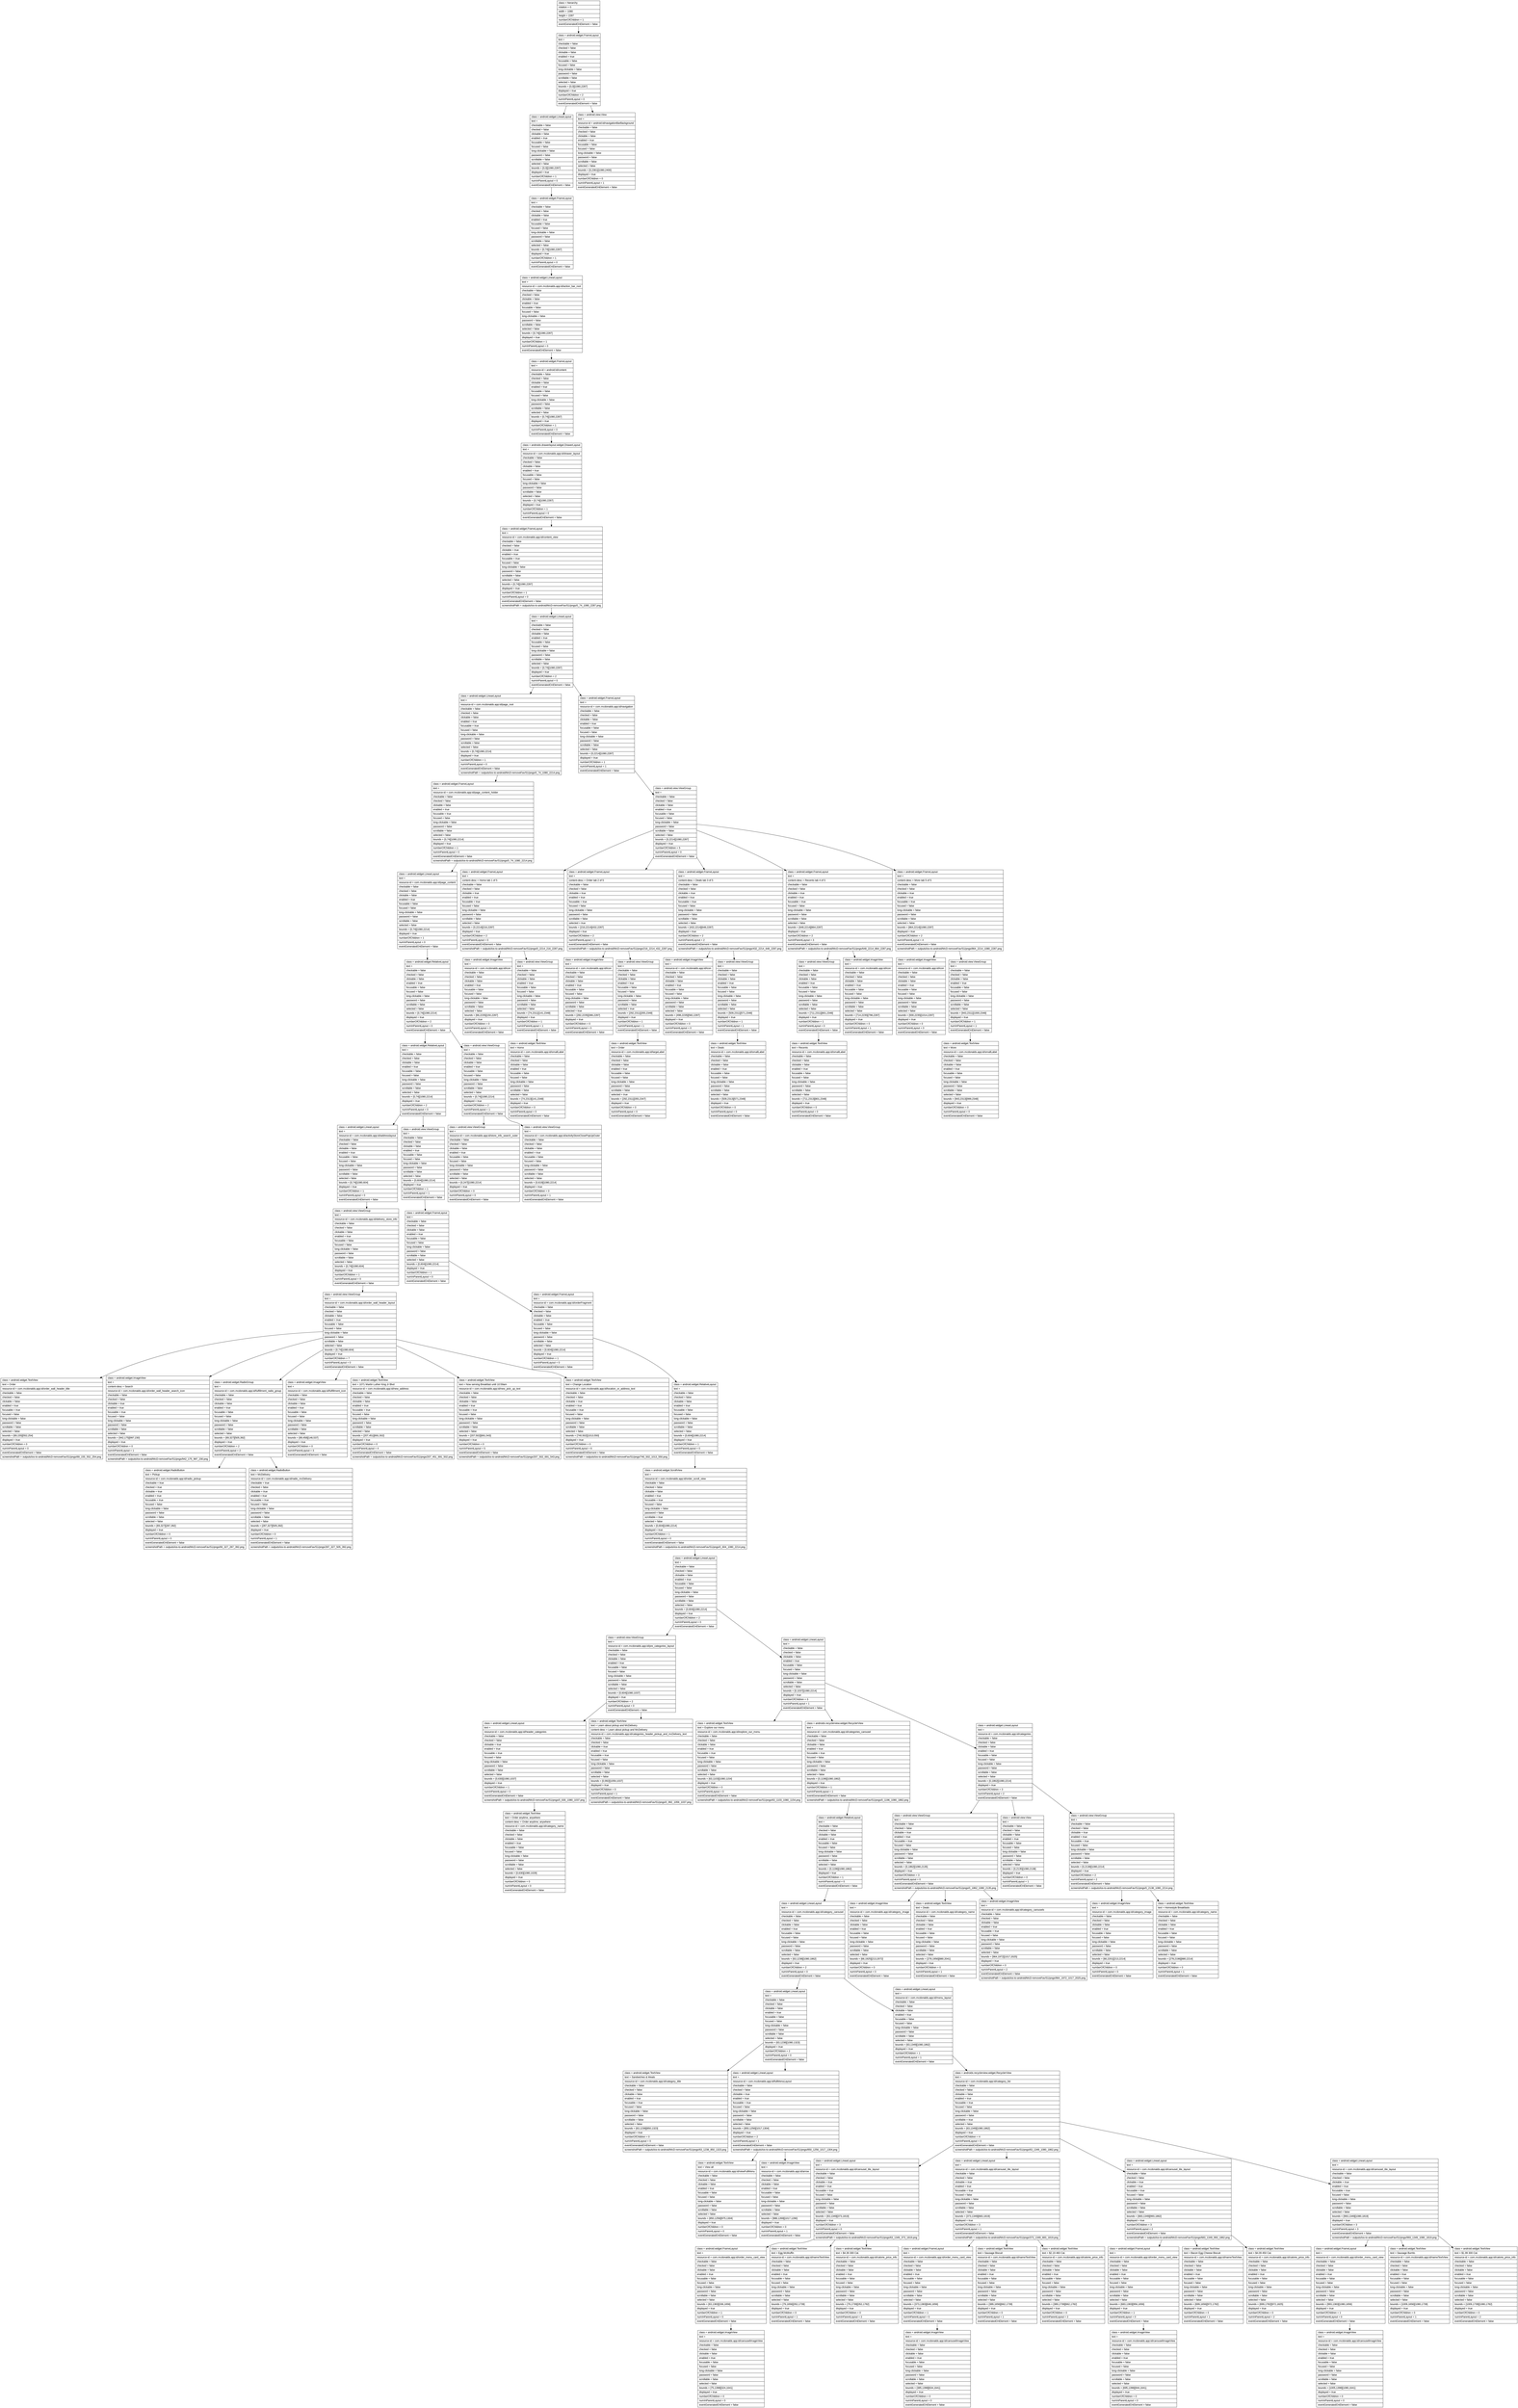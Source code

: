 digraph Layout {

	node [shape=record fontname=Arial];

	0	[label="{class = hierarchy\l|rotation = 0\l|width = 1080\l|height = 2287\l|numberOfChildren = 1\l|eventGeneratedOnElement = false \l}"]
	1	[label="{class = android.widget.FrameLayout\l|text = \l|checkable = false\l|checked = false\l|clickable = false\l|enabled = true\l|focusable = false\l|focused = false\l|long-clickable = false\l|password = false\l|scrollable = false\l|selected = false\l|bounds = [0,0][1080,2287]\l|displayed = true\l|numberOfChildren = 2\l|numInParentLayout = 0\l|eventGeneratedOnElement = false \l}"]
	2	[label="{class = android.widget.LinearLayout\l|text = \l|checkable = false\l|checked = false\l|clickable = false\l|enabled = true\l|focusable = false\l|focused = false\l|long-clickable = false\l|password = false\l|scrollable = false\l|selected = false\l|bounds = [0,0][1080,2287]\l|displayed = true\l|numberOfChildren = 1\l|numInParentLayout = 0\l|eventGeneratedOnElement = false \l}"]
	3	[label="{class = android.view.View\l|text = \l|resource-id = android:id/navigationBarBackground\l|checkable = false\l|checked = false\l|clickable = false\l|enabled = true\l|focusable = false\l|focused = false\l|long-clickable = false\l|password = false\l|scrollable = false\l|selected = false\l|bounds = [0,2361][1080,2400]\l|displayed = true\l|numberOfChildren = 0\l|numInParentLayout = 1\l|eventGeneratedOnElement = false \l}"]
	4	[label="{class = android.widget.FrameLayout\l|text = \l|checkable = false\l|checked = false\l|clickable = false\l|enabled = true\l|focusable = false\l|focused = false\l|long-clickable = false\l|password = false\l|scrollable = false\l|selected = false\l|bounds = [0,74][1080,2287]\l|displayed = true\l|numberOfChildren = 1\l|numInParentLayout = 0\l|eventGeneratedOnElement = false \l}"]
	5	[label="{class = android.widget.LinearLayout\l|text = \l|resource-id = com.mcdonalds.app:id/action_bar_root\l|checkable = false\l|checked = false\l|clickable = false\l|enabled = true\l|focusable = false\l|focused = false\l|long-clickable = false\l|password = false\l|scrollable = false\l|selected = false\l|bounds = [0,74][1080,2287]\l|displayed = true\l|numberOfChildren = 1\l|numInParentLayout = 0\l|eventGeneratedOnElement = false \l}"]
	6	[label="{class = android.widget.FrameLayout\l|text = \l|resource-id = android:id/content\l|checkable = false\l|checked = false\l|clickable = false\l|enabled = true\l|focusable = false\l|focused = false\l|long-clickable = false\l|password = false\l|scrollable = false\l|selected = false\l|bounds = [0,74][1080,2287]\l|displayed = true\l|numberOfChildren = 1\l|numInParentLayout = 0\l|eventGeneratedOnElement = false \l}"]
	7	[label="{class = androidx.drawerlayout.widget.DrawerLayout\l|text = \l|resource-id = com.mcdonalds.app:id/drawer_layout\l|checkable = false\l|checked = false\l|clickable = false\l|enabled = true\l|focusable = false\l|focused = false\l|long-clickable = false\l|password = false\l|scrollable = false\l|selected = false\l|bounds = [0,74][1080,2287]\l|displayed = true\l|numberOfChildren = 1\l|numInParentLayout = 0\l|eventGeneratedOnElement = false \l}"]
	8	[label="{class = android.widget.FrameLayout\l|text = \l|resource-id = com.mcdonalds.app:id/content_view\l|checkable = false\l|checked = false\l|clickable = true\l|enabled = true\l|focusable = true\l|focused = false\l|long-clickable = false\l|password = false\l|scrollable = false\l|selected = false\l|bounds = [0,74][1080,2287]\l|displayed = true\l|numberOfChildren = 1\l|numInParentLayout = 0\l|eventGeneratedOnElement = false \l|screenshotPath = outputs/ios-to-android/McD-removeFav/S1/pngs/0_74_1080_2287.png\l}"]
	9	[label="{class = android.widget.LinearLayout\l|text = \l|checkable = false\l|checked = false\l|clickable = false\l|enabled = true\l|focusable = false\l|focused = false\l|long-clickable = false\l|password = false\l|scrollable = false\l|selected = false\l|bounds = [0,74][1080,2287]\l|displayed = true\l|numberOfChildren = 2\l|numInParentLayout = 0\l|eventGeneratedOnElement = false \l}"]
	10	[label="{class = android.widget.LinearLayout\l|text = \l|resource-id = com.mcdonalds.app:id/page_root\l|checkable = false\l|checked = false\l|clickable = false\l|enabled = true\l|focusable = true\l|focused = false\l|long-clickable = false\l|password = false\l|scrollable = false\l|selected = false\l|bounds = [0,74][1080,2214]\l|displayed = true\l|numberOfChildren = 1\l|numInParentLayout = 0\l|eventGeneratedOnElement = false \l|screenshotPath = outputs/ios-to-android/McD-removeFav/S1/pngs/0_74_1080_2214.png\l}"]
	11	[label="{class = android.widget.FrameLayout\l|text = \l|resource-id = com.mcdonalds.app:id/navigation\l|checkable = false\l|checked = false\l|clickable = false\l|enabled = true\l|focusable = false\l|focused = false\l|long-clickable = false\l|password = false\l|scrollable = false\l|selected = false\l|bounds = [0,2214][1080,2287]\l|displayed = true\l|numberOfChildren = 1\l|numInParentLayout = 1\l|eventGeneratedOnElement = false \l}"]
	12	[label="{class = android.widget.FrameLayout\l|text = \l|resource-id = com.mcdonalds.app:id/page_content_holder\l|checkable = false\l|checked = false\l|clickable = false\l|enabled = true\l|focusable = true\l|focused = false\l|long-clickable = false\l|password = false\l|scrollable = false\l|selected = false\l|bounds = [0,74][1080,2214]\l|displayed = true\l|numberOfChildren = 1\l|numInParentLayout = 0\l|eventGeneratedOnElement = false \l|screenshotPath = outputs/ios-to-android/McD-removeFav/S1/pngs/0_74_1080_2214.png\l}"]
	13	[label="{class = android.view.ViewGroup\l|text = \l|checkable = false\l|checked = false\l|clickable = false\l|enabled = true\l|focusable = false\l|focused = false\l|long-clickable = false\l|password = false\l|scrollable = false\l|selected = false\l|bounds = [0,2214][1080,2287]\l|displayed = true\l|numberOfChildren = 5\l|numInParentLayout = 0\l|eventGeneratedOnElement = false \l}"]
	14	[label="{class = android.widget.LinearLayout\l|text = \l|resource-id = com.mcdonalds.app:id/page_content\l|checkable = false\l|checked = false\l|clickable = false\l|enabled = true\l|focusable = false\l|focused = false\l|long-clickable = false\l|password = false\l|scrollable = false\l|selected = false\l|bounds = [0,74][1080,2214]\l|displayed = true\l|numberOfChildren = 1\l|numInParentLayout = 0\l|eventGeneratedOnElement = false \l}"]
	15	[label="{class = android.widget.FrameLayout\l|text = \l|content-desc = Home tab 1 of 5\l|checkable = false\l|checked = false\l|clickable = true\l|enabled = true\l|focusable = true\l|focused = false\l|long-clickable = false\l|password = false\l|scrollable = false\l|selected = false\l|bounds = [0,2214][216,2287]\l|displayed = true\l|numberOfChildren = 2\l|numInParentLayout = 0\l|eventGeneratedOnElement = false \l|screenshotPath = outputs/ios-to-android/McD-removeFav/S1/pngs/0_2214_216_2287.png\l}"]
	16	[label="{class = android.widget.FrameLayout\l|text = \l|content-desc = Order tab 2 of 5\l|checkable = false\l|checked = false\l|clickable = true\l|enabled = true\l|focusable = true\l|focused = false\l|long-clickable = false\l|password = false\l|scrollable = false\l|selected = true\l|bounds = [216,2214][432,2287]\l|displayed = true\l|numberOfChildren = 2\l|numInParentLayout = 1\l|eventGeneratedOnElement = false \l|screenshotPath = outputs/ios-to-android/McD-removeFav/S1/pngs/216_2214_432_2287.png\l}"]
	17	[label="{class = android.widget.FrameLayout\l|text = \l|content-desc = Deals tab 3 of 5\l|checkable = false\l|checked = false\l|clickable = true\l|enabled = true\l|focusable = true\l|focused = false\l|long-clickable = false\l|password = false\l|scrollable = false\l|selected = false\l|bounds = [432,2214][648,2287]\l|displayed = true\l|numberOfChildren = 2\l|numInParentLayout = 2\l|eventGeneratedOnElement = false \l|screenshotPath = outputs/ios-to-android/McD-removeFav/S1/pngs/432_2214_648_2287.png\l}"]
	18	[label="{class = android.widget.FrameLayout\l|text = \l|content-desc = Recents tab 4 of 5\l|checkable = false\l|checked = false\l|clickable = true\l|enabled = true\l|focusable = true\l|focused = false\l|long-clickable = false\l|password = false\l|scrollable = false\l|selected = false\l|bounds = [648,2214][864,2287]\l|displayed = true\l|numberOfChildren = 2\l|numInParentLayout = 3\l|eventGeneratedOnElement = false \l|screenshotPath = outputs/ios-to-android/McD-removeFav/S1/pngs/648_2214_864_2287.png\l}"]
	19	[label="{class = android.widget.FrameLayout\l|text = \l|content-desc = More tab 5 of 5\l|checkable = false\l|checked = false\l|clickable = true\l|enabled = true\l|focusable = true\l|focused = false\l|long-clickable = false\l|password = false\l|scrollable = false\l|selected = false\l|bounds = [864,2214][1080,2287]\l|displayed = true\l|numberOfChildren = 2\l|numInParentLayout = 4\l|eventGeneratedOnElement = false \l|screenshotPath = outputs/ios-to-android/McD-removeFav/S1/pngs/864_2214_1080_2287.png\l}"]
	20	[label="{class = android.widget.RelativeLayout\l|text = \l|checkable = false\l|checked = false\l|clickable = false\l|enabled = true\l|focusable = false\l|focused = false\l|long-clickable = false\l|password = false\l|scrollable = false\l|selected = false\l|bounds = [0,74][1080,2214]\l|displayed = true\l|numberOfChildren = 2\l|numInParentLayout = 0\l|eventGeneratedOnElement = false \l}"]
	21	[label="{class = android.widget.ImageView\l|text = \l|resource-id = com.mcdonalds.app:id/icon\l|checkable = false\l|checked = false\l|clickable = false\l|enabled = true\l|focusable = false\l|focused = false\l|long-clickable = false\l|password = false\l|scrollable = false\l|selected = false\l|bounds = [66,2235][150,2287]\l|displayed = true\l|numberOfChildren = 0\l|numInParentLayout = 0\l|eventGeneratedOnElement = false \l}"]
	22	[label="{class = android.view.ViewGroup\l|text = \l|checkable = false\l|checked = false\l|clickable = false\l|enabled = true\l|focusable = false\l|focused = false\l|long-clickable = false\l|password = false\l|scrollable = false\l|selected = false\l|bounds = [74,2311][141,2348]\l|displayed = true\l|numberOfChildren = 1\l|numInParentLayout = 1\l|eventGeneratedOnElement = false \l}"]
	23	[label="{class = android.widget.ImageView\l|text = \l|resource-id = com.mcdonalds.app:id/icon\l|checkable = false\l|checked = false\l|clickable = false\l|enabled = true\l|focusable = false\l|focused = false\l|long-clickable = false\l|password = false\l|scrollable = false\l|selected = true\l|bounds = [282,2235][366,2287]\l|displayed = true\l|numberOfChildren = 0\l|numInParentLayout = 0\l|eventGeneratedOnElement = false \l}"]
	24	[label="{class = android.view.ViewGroup\l|text = \l|checkable = false\l|checked = false\l|clickable = false\l|enabled = true\l|focusable = false\l|focused = false\l|long-clickable = false\l|password = false\l|scrollable = false\l|selected = true\l|bounds = [292,2311][355,2348]\l|displayed = true\l|numberOfChildren = 1\l|numInParentLayout = 1\l|eventGeneratedOnElement = false \l}"]
	25	[label="{class = android.widget.ImageView\l|text = \l|resource-id = com.mcdonalds.app:id/icon\l|checkable = false\l|checked = false\l|clickable = false\l|enabled = true\l|focusable = false\l|focused = false\l|long-clickable = false\l|password = false\l|scrollable = false\l|selected = false\l|bounds = [498,2235][582,2287]\l|displayed = true\l|numberOfChildren = 0\l|numInParentLayout = 0\l|eventGeneratedOnElement = false \l}"]
	26	[label="{class = android.view.ViewGroup\l|text = \l|checkable = false\l|checked = false\l|clickable = false\l|enabled = true\l|focusable = false\l|focused = false\l|long-clickable = false\l|password = false\l|scrollable = false\l|selected = false\l|bounds = [509,2311][571,2348]\l|displayed = true\l|numberOfChildren = 1\l|numInParentLayout = 1\l|eventGeneratedOnElement = false \l}"]
	27	[label="{class = android.view.ViewGroup\l|text = \l|checkable = false\l|checked = false\l|clickable = false\l|enabled = true\l|focusable = false\l|focused = false\l|long-clickable = false\l|password = false\l|scrollable = false\l|selected = false\l|bounds = [711,2311][801,2348]\l|displayed = true\l|numberOfChildren = 1\l|numInParentLayout = 0\l|eventGeneratedOnElement = false \l}"]
	28	[label="{class = android.widget.ImageView\l|text = \l|resource-id = com.mcdonalds.app:id/icon\l|checkable = false\l|checked = false\l|clickable = false\l|enabled = true\l|focusable = false\l|focused = false\l|long-clickable = false\l|password = false\l|scrollable = false\l|selected = false\l|bounds = [714,2235][798,2287]\l|displayed = true\l|numberOfChildren = 0\l|numInParentLayout = 1\l|eventGeneratedOnElement = false \l}"]
	29	[label="{class = android.widget.ImageView\l|text = \l|resource-id = com.mcdonalds.app:id/icon\l|checkable = false\l|checked = false\l|clickable = false\l|enabled = true\l|focusable = false\l|focused = false\l|long-clickable = false\l|password = false\l|scrollable = false\l|selected = false\l|bounds = [930,2235][1014,2287]\l|displayed = true\l|numberOfChildren = 0\l|numInParentLayout = 0\l|eventGeneratedOnElement = false \l}"]
	30	[label="{class = android.view.ViewGroup\l|text = \l|checkable = false\l|checked = false\l|clickable = false\l|enabled = true\l|focusable = false\l|focused = false\l|long-clickable = false\l|password = false\l|scrollable = false\l|selected = false\l|bounds = [943,2311][1000,2348]\l|displayed = true\l|numberOfChildren = 1\l|numInParentLayout = 1\l|eventGeneratedOnElement = false \l}"]
	31	[label="{class = android.widget.RelativeLayout\l|text = \l|checkable = false\l|checked = false\l|clickable = false\l|enabled = true\l|focusable = false\l|focused = false\l|long-clickable = false\l|password = false\l|scrollable = false\l|selected = false\l|bounds = [0,74][1080,2214]\l|displayed = true\l|numberOfChildren = 2\l|numInParentLayout = 0\l|eventGeneratedOnElement = false \l}"]
	32	[label="{class = android.view.ViewGroup\l|text = \l|checkable = false\l|checked = false\l|clickable = false\l|enabled = true\l|focusable = false\l|focused = false\l|long-clickable = false\l|password = false\l|scrollable = false\l|selected = false\l|bounds = [0,74][1080,2214]\l|displayed = true\l|numberOfChildren = 2\l|numInParentLayout = 1\l|eventGeneratedOnElement = false \l}"]
	33	[label="{class = android.widget.TextView\l|text = Home\l|resource-id = com.mcdonalds.app:id/smallLabel\l|checkable = false\l|checked = false\l|clickable = false\l|enabled = true\l|focusable = false\l|focused = false\l|long-clickable = false\l|password = false\l|scrollable = false\l|selected = false\l|bounds = [74,2313][141,2348]\l|displayed = true\l|numberOfChildren = 0\l|numInParentLayout = 0\l|eventGeneratedOnElement = false \l}"]
	34	[label="{class = android.widget.TextView\l|text = Order\l|resource-id = com.mcdonalds.app:id/largeLabel\l|checkable = false\l|checked = false\l|clickable = false\l|enabled = true\l|focusable = false\l|focused = false\l|long-clickable = false\l|password = false\l|scrollable = false\l|selected = true\l|bounds = [292,2311][355,2347]\l|displayed = true\l|numberOfChildren = 0\l|numInParentLayout = 0\l|eventGeneratedOnElement = false \l}"]
	35	[label="{class = android.widget.TextView\l|text = Deals\l|resource-id = com.mcdonalds.app:id/smallLabel\l|checkable = false\l|checked = false\l|clickable = false\l|enabled = true\l|focusable = false\l|focused = false\l|long-clickable = false\l|password = false\l|scrollable = false\l|selected = false\l|bounds = [509,2313][571,2348]\l|displayed = true\l|numberOfChildren = 0\l|numInParentLayout = 0\l|eventGeneratedOnElement = false \l}"]
	36	[label="{class = android.widget.TextView\l|text = Recents\l|resource-id = com.mcdonalds.app:id/smallLabel\l|checkable = false\l|checked = false\l|clickable = false\l|enabled = true\l|focusable = false\l|focused = false\l|long-clickable = false\l|password = false\l|scrollable = false\l|selected = false\l|bounds = [711,2313][801,2348]\l|displayed = true\l|numberOfChildren = 0\l|numInParentLayout = 0\l|eventGeneratedOnElement = false \l}"]
	37	[label="{class = android.widget.TextView\l|text = More\l|resource-id = com.mcdonalds.app:id/smallLabel\l|checkable = false\l|checked = false\l|clickable = false\l|enabled = true\l|focusable = false\l|focused = false\l|long-clickable = false\l|password = false\l|scrollable = false\l|selected = false\l|bounds = [943,2313][999,2348]\l|displayed = true\l|numberOfChildren = 0\l|numInParentLayout = 0\l|eventGeneratedOnElement = false \l}"]
	38	[label="{class = android.widget.LinearLayout\l|text = \l|resource-id = com.mcdonalds.app:id/addresslayout\l|checkable = false\l|checked = false\l|clickable = false\l|enabled = true\l|focusable = false\l|focused = false\l|long-clickable = false\l|password = false\l|scrollable = false\l|selected = false\l|bounds = [0,74][1080,604]\l|displayed = true\l|numberOfChildren = 1\l|numInParentLayout = 0\l|eventGeneratedOnElement = false \l}"]
	39	[label="{class = android.view.ViewGroup\l|text = \l|checkable = false\l|checked = false\l|clickable = false\l|enabled = true\l|focusable = false\l|focused = false\l|long-clickable = false\l|password = false\l|scrollable = false\l|selected = false\l|bounds = [0,604][1080,2214]\l|displayed = true\l|numberOfChildren = 1\l|numInParentLayout = 1\l|eventGeneratedOnElement = false \l}"]
	40	[label="{class = android.view.ViewGroup\l|text = \l|resource-id = com.mcdonalds.app:id/store_info_search_outer\l|checkable = false\l|checked = false\l|clickable = false\l|enabled = true\l|focusable = false\l|focused = false\l|long-clickable = false\l|password = false\l|scrollable = false\l|selected = false\l|bounds = [0,247][1080,2214]\l|displayed = true\l|numberOfChildren = 0\l|numInParentLayout = 0\l|eventGeneratedOnElement = false \l}"]
	41	[label="{class = android.view.ViewGroup\l|text = \l|resource-id = com.mcdonalds.app:id/activityStoreClosePopUpOuter\l|checkable = false\l|checked = false\l|clickable = false\l|enabled = true\l|focusable = false\l|focused = false\l|long-clickable = false\l|password = false\l|scrollable = false\l|selected = false\l|bounds = [0,619][1080,2214]\l|displayed = true\l|numberOfChildren = 0\l|numInParentLayout = 1\l|eventGeneratedOnElement = false \l}"]
	42	[label="{class = android.view.ViewGroup\l|text = \l|resource-id = com.mcdonalds.app:id/delivery_store_info\l|checkable = false\l|checked = false\l|clickable = false\l|enabled = true\l|focusable = false\l|focused = false\l|long-clickable = false\l|password = false\l|scrollable = false\l|selected = false\l|bounds = [0,74][1080,604]\l|displayed = true\l|numberOfChildren = 1\l|numInParentLayout = 0\l|eventGeneratedOnElement = false \l}"]
	43	[label="{class = android.widget.FrameLayout\l|text = \l|checkable = false\l|checked = false\l|clickable = false\l|enabled = true\l|focusable = false\l|focused = false\l|long-clickable = false\l|password = false\l|scrollable = false\l|selected = false\l|bounds = [0,604][1080,2214]\l|displayed = true\l|numberOfChildren = 1\l|numInParentLayout = 0\l|eventGeneratedOnElement = false \l}"]
	44	[label="{class = android.view.ViewGroup\l|text = \l|resource-id = com.mcdonalds.app:id/order_wall_header_layout\l|checkable = false\l|checked = false\l|clickable = false\l|enabled = true\l|focusable = false\l|focused = false\l|long-clickable = false\l|password = false\l|scrollable = false\l|selected = false\l|bounds = [0,74][1080,604]\l|displayed = true\l|numberOfChildren = 7\l|numInParentLayout = 0\l|eventGeneratedOnElement = false \l}"]
	45	[label="{class = android.widget.FrameLayout\l|text = \l|resource-id = com.mcdonalds.app:id/orderFragment\l|checkable = false\l|checked = false\l|clickable = false\l|enabled = true\l|focusable = false\l|focused = false\l|long-clickable = false\l|password = false\l|scrollable = false\l|selected = false\l|bounds = [0,604][1080,2214]\l|displayed = true\l|numberOfChildren = 1\l|numInParentLayout = 0\l|eventGeneratedOnElement = false \l}"]
	46	[label="{class = android.widget.TextView\l|text = Order\l|resource-id = com.mcdonalds.app:id/order_wall_header_title\l|checkable = false\l|checked = false\l|clickable = false\l|enabled = true\l|focusable = true\l|focused = false\l|long-clickable = false\l|password = false\l|scrollable = false\l|selected = false\l|bounds = [69,155][552,254]\l|displayed = true\l|numberOfChildren = 0\l|numInParentLayout = 0\l|eventGeneratedOnElement = false \l|screenshotPath = outputs/ios-to-android/McD-removeFav/S1/pngs/69_155_552_254.png\l}"]
	47	[label="{class = android.widget.ImageView\l|text = \l|content-desc = Search\l|resource-id = com.mcdonalds.app:id/order_wall_header_search_icon\l|checkable = false\l|checked = false\l|clickable = true\l|enabled = true\l|focusable = true\l|focused = false\l|long-clickable = false\l|password = false\l|scrollable = false\l|selected = false\l|bounds = [942,175][997,230]\l|displayed = true\l|numberOfChildren = 0\l|numInParentLayout = 1\l|eventGeneratedOnElement = false \l|screenshotPath = outputs/ios-to-android/McD-removeFav/S1/pngs/942_175_997_230.png\l}"]
	48	[label="{class = android.widget.RadioGroup\l|text = \l|resource-id = com.mcdonalds.app:id/fulfillment_radio_group\l|checkable = false\l|checked = false\l|clickable = false\l|enabled = true\l|focusable = false\l|focused = false\l|long-clickable = false\l|password = false\l|scrollable = false\l|selected = false\l|bounds = [69,327][505,392]\l|displayed = true\l|numberOfChildren = 2\l|numInParentLayout = 2\l|eventGeneratedOnElement = false \l}"]
	49	[label="{class = android.widget.ImageView\l|text = \l|resource-id = com.mcdonalds.app:id/fulfillment_icon\l|checkable = false\l|checked = false\l|clickable = false\l|enabled = true\l|focusable = false\l|focused = false\l|long-clickable = false\l|password = false\l|scrollable = false\l|selected = false\l|bounds = [89,458][146,537]\l|displayed = true\l|numberOfChildren = 0\l|numInParentLayout = 3\l|eventGeneratedOnElement = false \l}"]
	50	[label="{class = android.widget.TextView\l|text = 1071 Martin Luther King Jr Blvd\l|resource-id = com.mcdonalds.app:id/new_address\l|checkable = false\l|checked = false\l|clickable = false\l|enabled = true\l|focusable = true\l|focused = false\l|long-clickable = false\l|password = false\l|scrollable = false\l|selected = false\l|bounds = [207,451][691,502]\l|displayed = true\l|numberOfChildren = 0\l|numInParentLayout = 4\l|eventGeneratedOnElement = false \l|screenshotPath = outputs/ios-to-android/McD-removeFav/S1/pngs/207_451_691_502.png\l}"]
	51	[label="{class = android.widget.TextView\l|text = Now serving Breakfast until 10:59am\l|resource-id = com.mcdonalds.app:id/new_pick_up_text\l|checkable = false\l|checked = false\l|clickable = false\l|enabled = true\l|focusable = true\l|focused = false\l|long-clickable = false\l|password = false\l|scrollable = false\l|selected = false\l|bounds = [207,502][691,543]\l|displayed = true\l|numberOfChildren = 0\l|numInParentLayout = 5\l|eventGeneratedOnElement = false \l|screenshotPath = outputs/ios-to-android/McD-removeFav/S1/pngs/207_502_691_543.png\l}"]
	52	[label="{class = android.widget.TextView\l|text = Change Location\l|resource-id = com.mcdonalds.app:id/location_or_address_text\l|checkable = false\l|checked = false\l|clickable = true\l|enabled = true\l|focusable = true\l|focused = false\l|long-clickable = false\l|password = false\l|scrollable = false\l|selected = false\l|bounds = [740,502][1013,550]\l|displayed = true\l|numberOfChildren = 0\l|numInParentLayout = 6\l|eventGeneratedOnElement = false \l|screenshotPath = outputs/ios-to-android/McD-removeFav/S1/pngs/740_502_1013_550.png\l}"]
	53	[label="{class = android.widget.RelativeLayout\l|text = \l|checkable = false\l|checked = false\l|clickable = false\l|enabled = true\l|focusable = false\l|focused = false\l|long-clickable = false\l|password = false\l|scrollable = false\l|selected = false\l|bounds = [0,604][1080,2214]\l|displayed = true\l|numberOfChildren = 1\l|numInParentLayout = 0\l|eventGeneratedOnElement = false \l}"]
	54	[label="{class = android.widget.RadioButton\l|text = Pickup\l|resource-id = com.mcdonalds.app:id/radio_pickup\l|checkable = true\l|checked = true\l|clickable = true\l|enabled = true\l|focusable = true\l|focused = false\l|long-clickable = false\l|password = false\l|scrollable = false\l|selected = false\l|bounds = [69,327][287,392]\l|displayed = true\l|numberOfChildren = 0\l|numInParentLayout = 0\l|eventGeneratedOnElement = false \l|screenshotPath = outputs/ios-to-android/McD-removeFav/S1/pngs/69_327_287_392.png\l}"]
	55	[label="{class = android.widget.RadioButton\l|text = McDelivery\l|resource-id = com.mcdonalds.app:id/radio_mcDelivery\l|checkable = true\l|checked = false\l|clickable = true\l|enabled = true\l|focusable = true\l|focused = false\l|long-clickable = false\l|password = false\l|scrollable = false\l|selected = false\l|bounds = [287,327][505,392]\l|displayed = true\l|numberOfChildren = 0\l|numInParentLayout = 1\l|eventGeneratedOnElement = false \l|screenshotPath = outputs/ios-to-android/McD-removeFav/S1/pngs/287_327_505_392.png\l}"]
	56	[label="{class = android.widget.ScrollView\l|text = \l|resource-id = com.mcdonalds.app:id/order_scroll_view\l|checkable = false\l|checked = false\l|clickable = false\l|enabled = true\l|focusable = true\l|focused = false\l|long-clickable = false\l|password = false\l|scrollable = true\l|selected = false\l|bounds = [0,604][1080,2214]\l|displayed = true\l|numberOfChildren = 1\l|numInParentLayout = 0\l|eventGeneratedOnElement = false \l|screenshotPath = outputs/ios-to-android/McD-removeFav/S1/pngs/0_604_1080_2214.png\l}"]
	57	[label="{class = android.widget.LinearLayout\l|text = \l|checkable = false\l|checked = false\l|clickable = false\l|enabled = true\l|focusable = false\l|focused = false\l|long-clickable = false\l|password = false\l|scrollable = false\l|selected = false\l|bounds = [0,604][1080,2214]\l|displayed = true\l|numberOfChildren = 2\l|numInParentLayout = 0\l|eventGeneratedOnElement = false \l}"]
	58	[label="{class = android.view.ViewGroup\l|text = \l|resource-id = com.mcdonalds.app:id/pre_categories_layout\l|checkable = false\l|checked = false\l|clickable = false\l|enabled = true\l|focusable = false\l|focused = false\l|long-clickable = false\l|password = false\l|scrollable = false\l|selected = false\l|bounds = [0,604][1080,1037]\l|displayed = true\l|numberOfChildren = 2\l|numInParentLayout = 0\l|eventGeneratedOnElement = false \l}"]
	59	[label="{class = android.widget.LinearLayout\l|text = \l|checkable = false\l|checked = false\l|clickable = false\l|enabled = true\l|focusable = false\l|focused = false\l|long-clickable = false\l|password = false\l|scrollable = false\l|selected = false\l|bounds = [0,1037][1080,2214]\l|displayed = true\l|numberOfChildren = 3\l|numInParentLayout = 1\l|eventGeneratedOnElement = false \l}"]
	60	[label="{class = android.widget.LinearLayout\l|text = \l|resource-id = com.mcdonalds.app:id/header_categories\l|checkable = false\l|checked = false\l|clickable = true\l|enabled = true\l|focusable = true\l|focused = false\l|long-clickable = false\l|password = false\l|scrollable = false\l|selected = false\l|bounds = [0,630][1080,1037]\l|displayed = true\l|numberOfChildren = 1\l|numInParentLayout = 0\l|eventGeneratedOnElement = false \l|screenshotPath = outputs/ios-to-android/McD-removeFav/S1/pngs/0_630_1080_1037.png\l}"]
	61	[label="{class = android.widget.TextView\l|text = Learn about pickup and McDelivery\l|content-desc = Learn about pickup and McDelivery\l|resource-id = com.mcdonalds.app:id/categories_header_pickup_and_mcDelivery_text\l|checkable = false\l|checked = false\l|clickable = true\l|enabled = true\l|focusable = true\l|focused = false\l|long-clickable = false\l|password = false\l|scrollable = false\l|selected = false\l|bounds = [0,992][1059,1037]\l|displayed = true\l|numberOfChildren = 0\l|numInParentLayout = 1\l|eventGeneratedOnElement = false \l|screenshotPath = outputs/ios-to-android/McD-removeFav/S1/pngs/0_992_1059_1037.png\l}"]
	62	[label="{class = android.widget.TextView\l|text = Explore our menu\l|resource-id = com.mcdonalds.app:id/explore_our_menu\l|checkable = false\l|checked = false\l|clickable = false\l|enabled = true\l|focusable = true\l|focused = false\l|long-clickable = false\l|password = false\l|scrollable = false\l|selected = false\l|bounds = [63,1103][1080,1154]\l|displayed = true\l|numberOfChildren = 0\l|numInParentLayout = 0\l|eventGeneratedOnElement = false \l|screenshotPath = outputs/ios-to-android/McD-removeFav/S1/pngs/63_1103_1080_1154.png\l}"]
	63	[label="{class = androidx.recyclerview.widget.RecyclerView\l|text = \l|resource-id = com.mcdonalds.app:id/categories_carousel\l|checkable = false\l|checked = false\l|clickable = false\l|enabled = true\l|focusable = true\l|focused = false\l|long-clickable = false\l|password = false\l|scrollable = false\l|selected = false\l|bounds = [0,1196][1080,1862]\l|displayed = true\l|numberOfChildren = 1\l|numInParentLayout = 1\l|eventGeneratedOnElement = false \l|screenshotPath = outputs/ios-to-android/McD-removeFav/S1/pngs/0_1196_1080_1862.png\l}"]
	64	[label="{class = android.widget.LinearLayout\l|text = \l|resource-id = com.mcdonalds.app:id/categories\l|checkable = false\l|checked = false\l|clickable = false\l|enabled = true\l|focusable = false\l|focused = false\l|long-clickable = false\l|password = false\l|scrollable = false\l|selected = false\l|bounds = [0,1862][1080,2214]\l|displayed = true\l|numberOfChildren = 3\l|numInParentLayout = 2\l|eventGeneratedOnElement = false \l}"]
	65	[label="{class = android.widget.TextView\l|text = Order anytime, anywhere\l|content-desc = Order anytime, anywhere\l|resource-id = com.mcdonalds.app:id/category_name\l|checkable = false\l|checked = false\l|clickable = false\l|enabled = true\l|focusable = false\l|focused = false\l|long-clickable = false\l|password = false\l|scrollable = false\l|selected = false\l|bounds = [0,630][1080,1029]\l|displayed = true\l|numberOfChildren = 0\l|numInParentLayout = 0\l|eventGeneratedOnElement = false \l}"]
	66	[label="{class = android.widget.RelativeLayout\l|text = \l|checkable = false\l|checked = false\l|clickable = false\l|enabled = true\l|focusable = false\l|focused = false\l|long-clickable = false\l|password = false\l|scrollable = false\l|selected = false\l|bounds = [0,1196][1080,1862]\l|displayed = true\l|numberOfChildren = 1\l|numInParentLayout = 0\l|eventGeneratedOnElement = false \l}"]
	67	[label="{class = android.view.ViewGroup\l|text = \l|checkable = false\l|checked = false\l|clickable = true\l|enabled = true\l|focusable = true\l|focused = false\l|long-clickable = false\l|password = false\l|scrollable = false\l|selected = false\l|bounds = [0,1862][1080,2135]\l|displayed = true\l|numberOfChildren = 3\l|numInParentLayout = 0\l|eventGeneratedOnElement = false \l|screenshotPath = outputs/ios-to-android/McD-removeFav/S1/pngs/0_1862_1080_2135.png\l}"]
	68	[label="{class = android.view.View\l|text = \l|checkable = false\l|checked = false\l|clickable = false\l|enabled = true\l|focusable = false\l|focused = false\l|long-clickable = false\l|password = false\l|scrollable = false\l|selected = false\l|bounds = [0,2135][1080,2138]\l|displayed = true\l|numberOfChildren = 0\l|numInParentLayout = 1\l|eventGeneratedOnElement = false \l}"]
	69	[label="{class = android.view.ViewGroup\l|text = \l|checkable = false\l|checked = false\l|clickable = true\l|enabled = true\l|focusable = true\l|focused = false\l|long-clickable = false\l|password = false\l|scrollable = false\l|selected = false\l|bounds = [0,2138][1080,2214]\l|displayed = true\l|numberOfChildren = 2\l|numInParentLayout = 2\l|eventGeneratedOnElement = false \l|screenshotPath = outputs/ios-to-android/McD-removeFav/S1/pngs/0_2138_1080_2214.png\l}"]
	70	[label="{class = android.widget.LinearLayout\l|text = \l|resource-id = com.mcdonalds.app:id/category_carousel\l|checkable = false\l|checked = false\l|clickable = false\l|enabled = true\l|focusable = false\l|focused = false\l|long-clickable = false\l|password = false\l|scrollable = false\l|selected = false\l|bounds = [63,1238][1080,1862]\l|displayed = true\l|numberOfChildren = 2\l|numInParentLayout = 0\l|eventGeneratedOnElement = false \l}"]
	71	[label="{class = android.widget.ImageView\l|text = \l|resource-id = com.mcdonalds.app:id/category_image\l|checkable = false\l|checked = false\l|clickable = false\l|enabled = true\l|focusable = false\l|focused = false\l|long-clickable = false\l|password = false\l|scrollable = false\l|selected = false\l|bounds = [66,1925][213,2072]\l|displayed = true\l|numberOfChildren = 0\l|numInParentLayout = 0\l|eventGeneratedOnElement = false \l}"]
	72	[label="{class = android.widget.TextView\l|text = Deals\l|resource-id = com.mcdonalds.app:id/category_name\l|checkable = false\l|checked = false\l|clickable = false\l|enabled = true\l|focusable = false\l|focused = false\l|long-clickable = false\l|password = false\l|scrollable = false\l|selected = false\l|bounds = [278,1956][880,2041]\l|displayed = true\l|numberOfChildren = 0\l|numInParentLayout = 1\l|eventGeneratedOnElement = false \l}"]
	73	[label="{class = android.widget.ImageView\l|text = \l|resource-id = com.mcdonalds.app:id/category_carousels\l|checkable = false\l|checked = false\l|clickable = false\l|enabled = true\l|focusable = true\l|focused = false\l|long-clickable = false\l|password = false\l|scrollable = false\l|selected = false\l|bounds = [964,1972][1017,2025]\l|displayed = true\l|numberOfChildren = 0\l|numInParentLayout = 2\l|eventGeneratedOnElement = false \l|screenshotPath = outputs/ios-to-android/McD-removeFav/S1/pngs/964_1972_1017_2025.png\l}"]
	74	[label="{class = android.widget.ImageView\l|text = \l|resource-id = com.mcdonalds.app:id/category_image\l|checkable = false\l|checked = false\l|clickable = false\l|enabled = true\l|focusable = false\l|focused = false\l|long-clickable = false\l|password = false\l|scrollable = false\l|selected = false\l|bounds = [66,2201][213,2214]\l|displayed = true\l|numberOfChildren = 0\l|numInParentLayout = 0\l|eventGeneratedOnElement = false \l}"]
	75	[label="{class = android.widget.TextView\l|text = Homestyle Breakfasts\l|resource-id = com.mcdonalds.app:id/category_name\l|checkable = false\l|checked = false\l|clickable = false\l|enabled = true\l|focusable = false\l|focused = false\l|long-clickable = false\l|password = false\l|scrollable = false\l|selected = false\l|bounds = [278,2196][880,2214]\l|displayed = true\l|numberOfChildren = 0\l|numInParentLayout = 1\l|eventGeneratedOnElement = false \l}"]
	76	[label="{class = android.widget.LinearLayout\l|text = \l|checkable = false\l|checked = false\l|clickable = false\l|enabled = true\l|focusable = false\l|focused = false\l|long-clickable = false\l|password = false\l|scrollable = false\l|selected = false\l|bounds = [63,1238][1080,1323]\l|displayed = true\l|numberOfChildren = 2\l|numInParentLayout = 0\l|eventGeneratedOnElement = false \l}"]
	77	[label="{class = android.widget.LinearLayout\l|text = \l|resource-id = com.mcdonalds.app:id/menu_layout\l|checkable = false\l|checked = false\l|clickable = false\l|enabled = true\l|focusable = false\l|focused = false\l|long-clickable = false\l|password = false\l|scrollable = false\l|selected = false\l|bounds = [63,1349][1080,1862]\l|displayed = true\l|numberOfChildren = 1\l|numInParentLayout = 1\l|eventGeneratedOnElement = false \l}"]
	78	[label="{class = android.widget.TextView\l|text = Sandwiches & Meals\l|resource-id = com.mcdonalds.app:id/category_title\l|checkable = false\l|checked = false\l|clickable = false\l|enabled = true\l|focusable = true\l|focused = false\l|long-clickable = false\l|password = false\l|scrollable = false\l|selected = false\l|bounds = [63,1238][850,1323]\l|displayed = true\l|numberOfChildren = 0\l|numInParentLayout = 0\l|eventGeneratedOnElement = false \l|screenshotPath = outputs/ios-to-android/McD-removeFav/S1/pngs/63_1238_850_1323.png\l}"]
	79	[label="{class = android.widget.LinearLayout\l|text = \l|resource-id = com.mcdonalds.app:id/fullMenuLayout\l|checkable = false\l|checked = false\l|clickable = true\l|enabled = true\l|focusable = true\l|focused = false\l|long-clickable = false\l|password = false\l|scrollable = false\l|selected = false\l|bounds = [850,1256][1017,1304]\l|displayed = true\l|numberOfChildren = 2\l|numInParentLayout = 1\l|eventGeneratedOnElement = false \l|screenshotPath = outputs/ios-to-android/McD-removeFav/S1/pngs/850_1256_1017_1304.png\l}"]
	80	[label="{class = androidx.recyclerview.widget.RecyclerView\l|text = \l|resource-id = com.mcdonalds.app:id/category_list\l|checkable = false\l|checked = false\l|clickable = false\l|enabled = true\l|focusable = true\l|focused = false\l|long-clickable = false\l|password = false\l|scrollable = true\l|selected = false\l|bounds = [63,1349][1080,1862]\l|displayed = true\l|numberOfChildren = 4\l|numInParentLayout = 0\l|eventGeneratedOnElement = false \l|screenshotPath = outputs/ios-to-android/McD-removeFav/S1/pngs/63_1349_1080_1862.png\l}"]
	81	[label="{class = android.widget.TextView\l|text = View all\l|resource-id = com.mcdonalds.app:id/viewFullMenu\l|checkable = false\l|checked = false\l|clickable = false\l|enabled = true\l|focusable = false\l|focused = false\l|long-clickable = false\l|password = false\l|scrollable = false\l|selected = false\l|bounds = [850,1256][975,1304]\l|displayed = true\l|numberOfChildren = 0\l|numInParentLayout = 0\l|eventGeneratedOnElement = false \l}"]
	82	[label="{class = android.widget.ImageView\l|text = \l|resource-id = com.mcdonalds.app:id/arrow\l|checkable = false\l|checked = false\l|clickable = false\l|enabled = true\l|focusable = false\l|focused = false\l|long-clickable = false\l|password = false\l|scrollable = false\l|selected = false\l|bounds = [988,1269][1017,1290]\l|displayed = true\l|numberOfChildren = 0\l|numInParentLayout = 1\l|eventGeneratedOnElement = false \l}"]
	83	[label="{class = android.widget.LinearLayout\l|text = \l|resource-id = com.mcdonalds.app:id/carousel_tile_layout\l|checkable = false\l|checked = false\l|clickable = true\l|enabled = true\l|focusable = true\l|focused = false\l|long-clickable = false\l|password = false\l|scrollable = false\l|selected = false\l|bounds = [63,1349][373,1819]\l|displayed = true\l|numberOfChildren = 3\l|numInParentLayout = 0\l|eventGeneratedOnElement = false \l|screenshotPath = outputs/ios-to-android/McD-removeFav/S1/pngs/63_1349_373_1819.png\l}"]
	84	[label="{class = android.widget.LinearLayout\l|text = \l|resource-id = com.mcdonalds.app:id/carousel_tile_layout\l|checkable = false\l|checked = false\l|clickable = true\l|enabled = true\l|focusable = true\l|focused = false\l|long-clickable = false\l|password = false\l|scrollable = false\l|selected = false\l|bounds = [373,1349][683,1819]\l|displayed = true\l|numberOfChildren = 3\l|numInParentLayout = 1\l|eventGeneratedOnElement = false \l|screenshotPath = outputs/ios-to-android/McD-removeFav/S1/pngs/373_1349_683_1819.png\l}"]
	85	[label="{class = android.widget.LinearLayout\l|text = \l|resource-id = com.mcdonalds.app:id/carousel_tile_layout\l|checkable = false\l|checked = false\l|clickable = true\l|enabled = true\l|focusable = true\l|focused = false\l|long-clickable = false\l|password = false\l|scrollable = false\l|selected = false\l|bounds = [683,1349][993,1862]\l|displayed = true\l|numberOfChildren = 3\l|numInParentLayout = 2\l|eventGeneratedOnElement = false \l|screenshotPath = outputs/ios-to-android/McD-removeFav/S1/pngs/683_1349_993_1862.png\l}"]
	86	[label="{class = android.widget.LinearLayout\l|text = \l|resource-id = com.mcdonalds.app:id/carousel_tile_layout\l|checkable = false\l|checked = false\l|clickable = true\l|enabled = true\l|focusable = true\l|focused = false\l|long-clickable = false\l|password = false\l|scrollable = false\l|selected = false\l|bounds = [993,1349][1080,1819]\l|displayed = true\l|numberOfChildren = 3\l|numInParentLayout = 3\l|eventGeneratedOnElement = false \l|screenshotPath = outputs/ios-to-android/McD-removeFav/S1/pngs/993_1349_1080_1819.png\l}"]
	87	[label="{class = android.widget.FrameLayout\l|text = \l|resource-id = com.mcdonalds.app:id/order_menu_card_view\l|checkable = false\l|checked = false\l|clickable = false\l|enabled = true\l|focusable = false\l|focused = false\l|long-clickable = false\l|password = false\l|scrollable = false\l|selected = false\l|bounds = [63,1383][336,1656]\l|displayed = true\l|numberOfChildren = 1\l|numInParentLayout = 0\l|eventGeneratedOnElement = false \l}"]
	88	[label="{class = android.widget.TextView\l|text = Egg McMuffin\l|resource-id = com.mcdonalds.app:id/nameTextView\l|checkable = false\l|checked = false\l|clickable = false\l|enabled = true\l|focusable = false\l|focused = false\l|long-clickable = false\l|password = false\l|scrollable = false\l|selected = false\l|bounds = [79,1656][352,1739]\l|displayed = true\l|numberOfChildren = 0\l|numInParentLayout = 1\l|eventGeneratedOnElement = false \l}"]
	89	[label="{class = android.widget.TextView\l|text = $4.39  300 Cal.\l|resource-id = com.mcdonalds.app:id/calorie_price_info\l|checkable = false\l|checked = false\l|clickable = false\l|enabled = true\l|focusable = false\l|focused = false\l|long-clickable = false\l|password = false\l|scrollable = false\l|selected = false\l|bounds = [79,1739][352,1782]\l|displayed = true\l|numberOfChildren = 0\l|numInParentLayout = 2\l|eventGeneratedOnElement = false \l}"]
	90	[label="{class = android.widget.FrameLayout\l|text = \l|resource-id = com.mcdonalds.app:id/order_menu_card_view\l|checkable = false\l|checked = false\l|clickable = false\l|enabled = true\l|focusable = false\l|focused = false\l|long-clickable = false\l|password = false\l|scrollable = false\l|selected = false\l|bounds = [373,1383][646,1656]\l|displayed = true\l|numberOfChildren = 1\l|numInParentLayout = 0\l|eventGeneratedOnElement = false \l}"]
	91	[label="{class = android.widget.TextView\l|text = Sausage Biscuit\l|resource-id = com.mcdonalds.app:id/nameTextView\l|checkable = false\l|checked = false\l|clickable = false\l|enabled = true\l|focusable = false\l|focused = false\l|long-clickable = false\l|password = false\l|scrollable = false\l|selected = false\l|bounds = [389,1656][662,1739]\l|displayed = true\l|numberOfChildren = 0\l|numInParentLayout = 1\l|eventGeneratedOnElement = false \l}"]
	92	[label="{class = android.widget.TextView\l|text = $2.19  460 Cal.\l|resource-id = com.mcdonalds.app:id/calorie_price_info\l|checkable = false\l|checked = false\l|clickable = false\l|enabled = true\l|focusable = false\l|focused = false\l|long-clickable = false\l|password = false\l|scrollable = false\l|selected = false\l|bounds = [389,1739][662,1782]\l|displayed = true\l|numberOfChildren = 0\l|numInParentLayout = 2\l|eventGeneratedOnElement = false \l}"]
	93	[label="{class = android.widget.FrameLayout\l|text = \l|resource-id = com.mcdonalds.app:id/order_menu_card_view\l|checkable = false\l|checked = false\l|clickable = false\l|enabled = true\l|focusable = false\l|focused = false\l|long-clickable = false\l|password = false\l|scrollable = false\l|selected = false\l|bounds = [683,1383][956,1656]\l|displayed = true\l|numberOfChildren = 1\l|numInParentLayout = 0\l|eventGeneratedOnElement = false \l}"]
	94	[label="{class = android.widget.TextView\l|text = Bacon Egg Cheese Biscuit\l|resource-id = com.mcdonalds.app:id/nameTextView\l|checkable = false\l|checked = false\l|clickable = false\l|enabled = true\l|focusable = false\l|focused = false\l|long-clickable = false\l|password = false\l|scrollable = false\l|selected = false\l|bounds = [699,1656][972,1782]\l|displayed = true\l|numberOfChildren = 0\l|numInParentLayout = 1\l|eventGeneratedOnElement = false \l}"]
	95	[label="{class = android.widget.TextView\l|text = $4.09  450 Cal.\l|resource-id = com.mcdonalds.app:id/calorie_price_info\l|checkable = false\l|checked = false\l|clickable = false\l|enabled = true\l|focusable = false\l|focused = false\l|long-clickable = false\l|password = false\l|scrollable = false\l|selected = false\l|bounds = [699,1782][972,1825]\l|displayed = true\l|numberOfChildren = 0\l|numInParentLayout = 2\l|eventGeneratedOnElement = false \l}"]
	96	[label="{class = android.widget.FrameLayout\l|text = \l|resource-id = com.mcdonalds.app:id/order_menu_card_view\l|checkable = false\l|checked = false\l|clickable = false\l|enabled = true\l|focusable = false\l|focused = false\l|long-clickable = false\l|password = false\l|scrollable = false\l|selected = false\l|bounds = [993,1383][1080,1656]\l|displayed = true\l|numberOfChildren = 1\l|numInParentLayout = 0\l|eventGeneratedOnElement = false \l}"]
	97	[label="{class = android.widget.TextView\l|text = Sausage Burrito\l|resource-id = com.mcdonalds.app:id/nameTextView\l|checkable = false\l|checked = false\l|clickable = false\l|enabled = true\l|focusable = false\l|focused = false\l|long-clickable = false\l|password = false\l|scrollable = false\l|selected = false\l|bounds = [1009,1656][1080,1739]\l|displayed = true\l|numberOfChildren = 0\l|numInParentLayout = 1\l|eventGeneratedOnElement = false \l}"]
	98	[label="{class = android.widget.TextView\l|text = $1.99  300 Cal.\l|resource-id = com.mcdonalds.app:id/calorie_price_info\l|checkable = false\l|checked = false\l|clickable = false\l|enabled = true\l|focusable = false\l|focused = false\l|long-clickable = false\l|password = false\l|scrollable = false\l|selected = false\l|bounds = [1009,1739][1080,1782]\l|displayed = true\l|numberOfChildren = 0\l|numInParentLayout = 2\l|eventGeneratedOnElement = false \l}"]
	99	[label="{class = android.widget.ImageView\l|text = \l|resource-id = com.mcdonalds.app:id/carouselImageView\l|checkable = false\l|checked = false\l|clickable = false\l|enabled = true\l|focusable = false\l|focused = false\l|long-clickable = false\l|password = false\l|scrollable = false\l|selected = false\l|bounds = [75,1398][324,1641]\l|displayed = true\l|numberOfChildren = 0\l|numInParentLayout = 0\l|eventGeneratedOnElement = false \l}"]
	100	[label="{class = android.widget.ImageView\l|text = \l|resource-id = com.mcdonalds.app:id/carouselImageView\l|checkable = false\l|checked = false\l|clickable = false\l|enabled = true\l|focusable = false\l|focused = false\l|long-clickable = false\l|password = false\l|scrollable = false\l|selected = false\l|bounds = [385,1398][634,1641]\l|displayed = true\l|numberOfChildren = 0\l|numInParentLayout = 0\l|eventGeneratedOnElement = false \l}"]
	101	[label="{class = android.widget.ImageView\l|text = \l|resource-id = com.mcdonalds.app:id/carouselImageView\l|checkable = false\l|checked = false\l|clickable = false\l|enabled = true\l|focusable = false\l|focused = false\l|long-clickable = false\l|password = false\l|scrollable = false\l|selected = false\l|bounds = [695,1398][944,1641]\l|displayed = true\l|numberOfChildren = 0\l|numInParentLayout = 0\l|eventGeneratedOnElement = false \l}"]
	102	[label="{class = android.widget.ImageView\l|text = \l|resource-id = com.mcdonalds.app:id/carouselImageView\l|checkable = false\l|checked = false\l|clickable = false\l|enabled = true\l|focusable = false\l|focused = false\l|long-clickable = false\l|password = false\l|scrollable = false\l|selected = false\l|bounds = [1005,1398][1080,1641]\l|displayed = true\l|numberOfChildren = 0\l|numInParentLayout = 0\l|eventGeneratedOnElement = false \l}"]


	0 -> 1
	1 -> 2
	1 -> 3
	2 -> 4
	4 -> 5
	5 -> 6
	6 -> 7
	7 -> 8
	8 -> 9
	9 -> 10
	9 -> 11
	10 -> 12
	11 -> 13
	12 -> 14
	13 -> 15
	13 -> 16
	13 -> 17
	13 -> 18
	13 -> 19
	14 -> 20
	15 -> 21
	15 -> 22
	16 -> 23
	16 -> 24
	17 -> 25
	17 -> 26
	18 -> 27
	18 -> 28
	19 -> 29
	19 -> 30
	20 -> 31
	20 -> 32
	22 -> 33
	24 -> 34
	26 -> 35
	27 -> 36
	30 -> 37
	31 -> 38
	31 -> 39
	32 -> 40
	32 -> 41
	38 -> 42
	39 -> 43
	42 -> 44
	43 -> 45
	44 -> 46
	44 -> 47
	44 -> 48
	44 -> 49
	44 -> 50
	44 -> 51
	44 -> 52
	45 -> 53
	48 -> 54
	48 -> 55
	53 -> 56
	56 -> 57
	57 -> 58
	57 -> 59
	58 -> 60
	58 -> 61
	59 -> 62
	59 -> 63
	59 -> 64
	60 -> 65
	63 -> 66
	64 -> 67
	64 -> 68
	64 -> 69
	66 -> 70
	67 -> 71
	67 -> 72
	67 -> 73
	69 -> 74
	69 -> 75
	70 -> 76
	70 -> 77
	76 -> 78
	76 -> 79
	77 -> 80
	79 -> 81
	79 -> 82
	80 -> 83
	80 -> 84
	80 -> 85
	80 -> 86
	83 -> 87
	83 -> 88
	83 -> 89
	84 -> 90
	84 -> 91
	84 -> 92
	85 -> 93
	85 -> 94
	85 -> 95
	86 -> 96
	86 -> 97
	86 -> 98
	87 -> 99
	90 -> 100
	93 -> 101
	96 -> 102


}